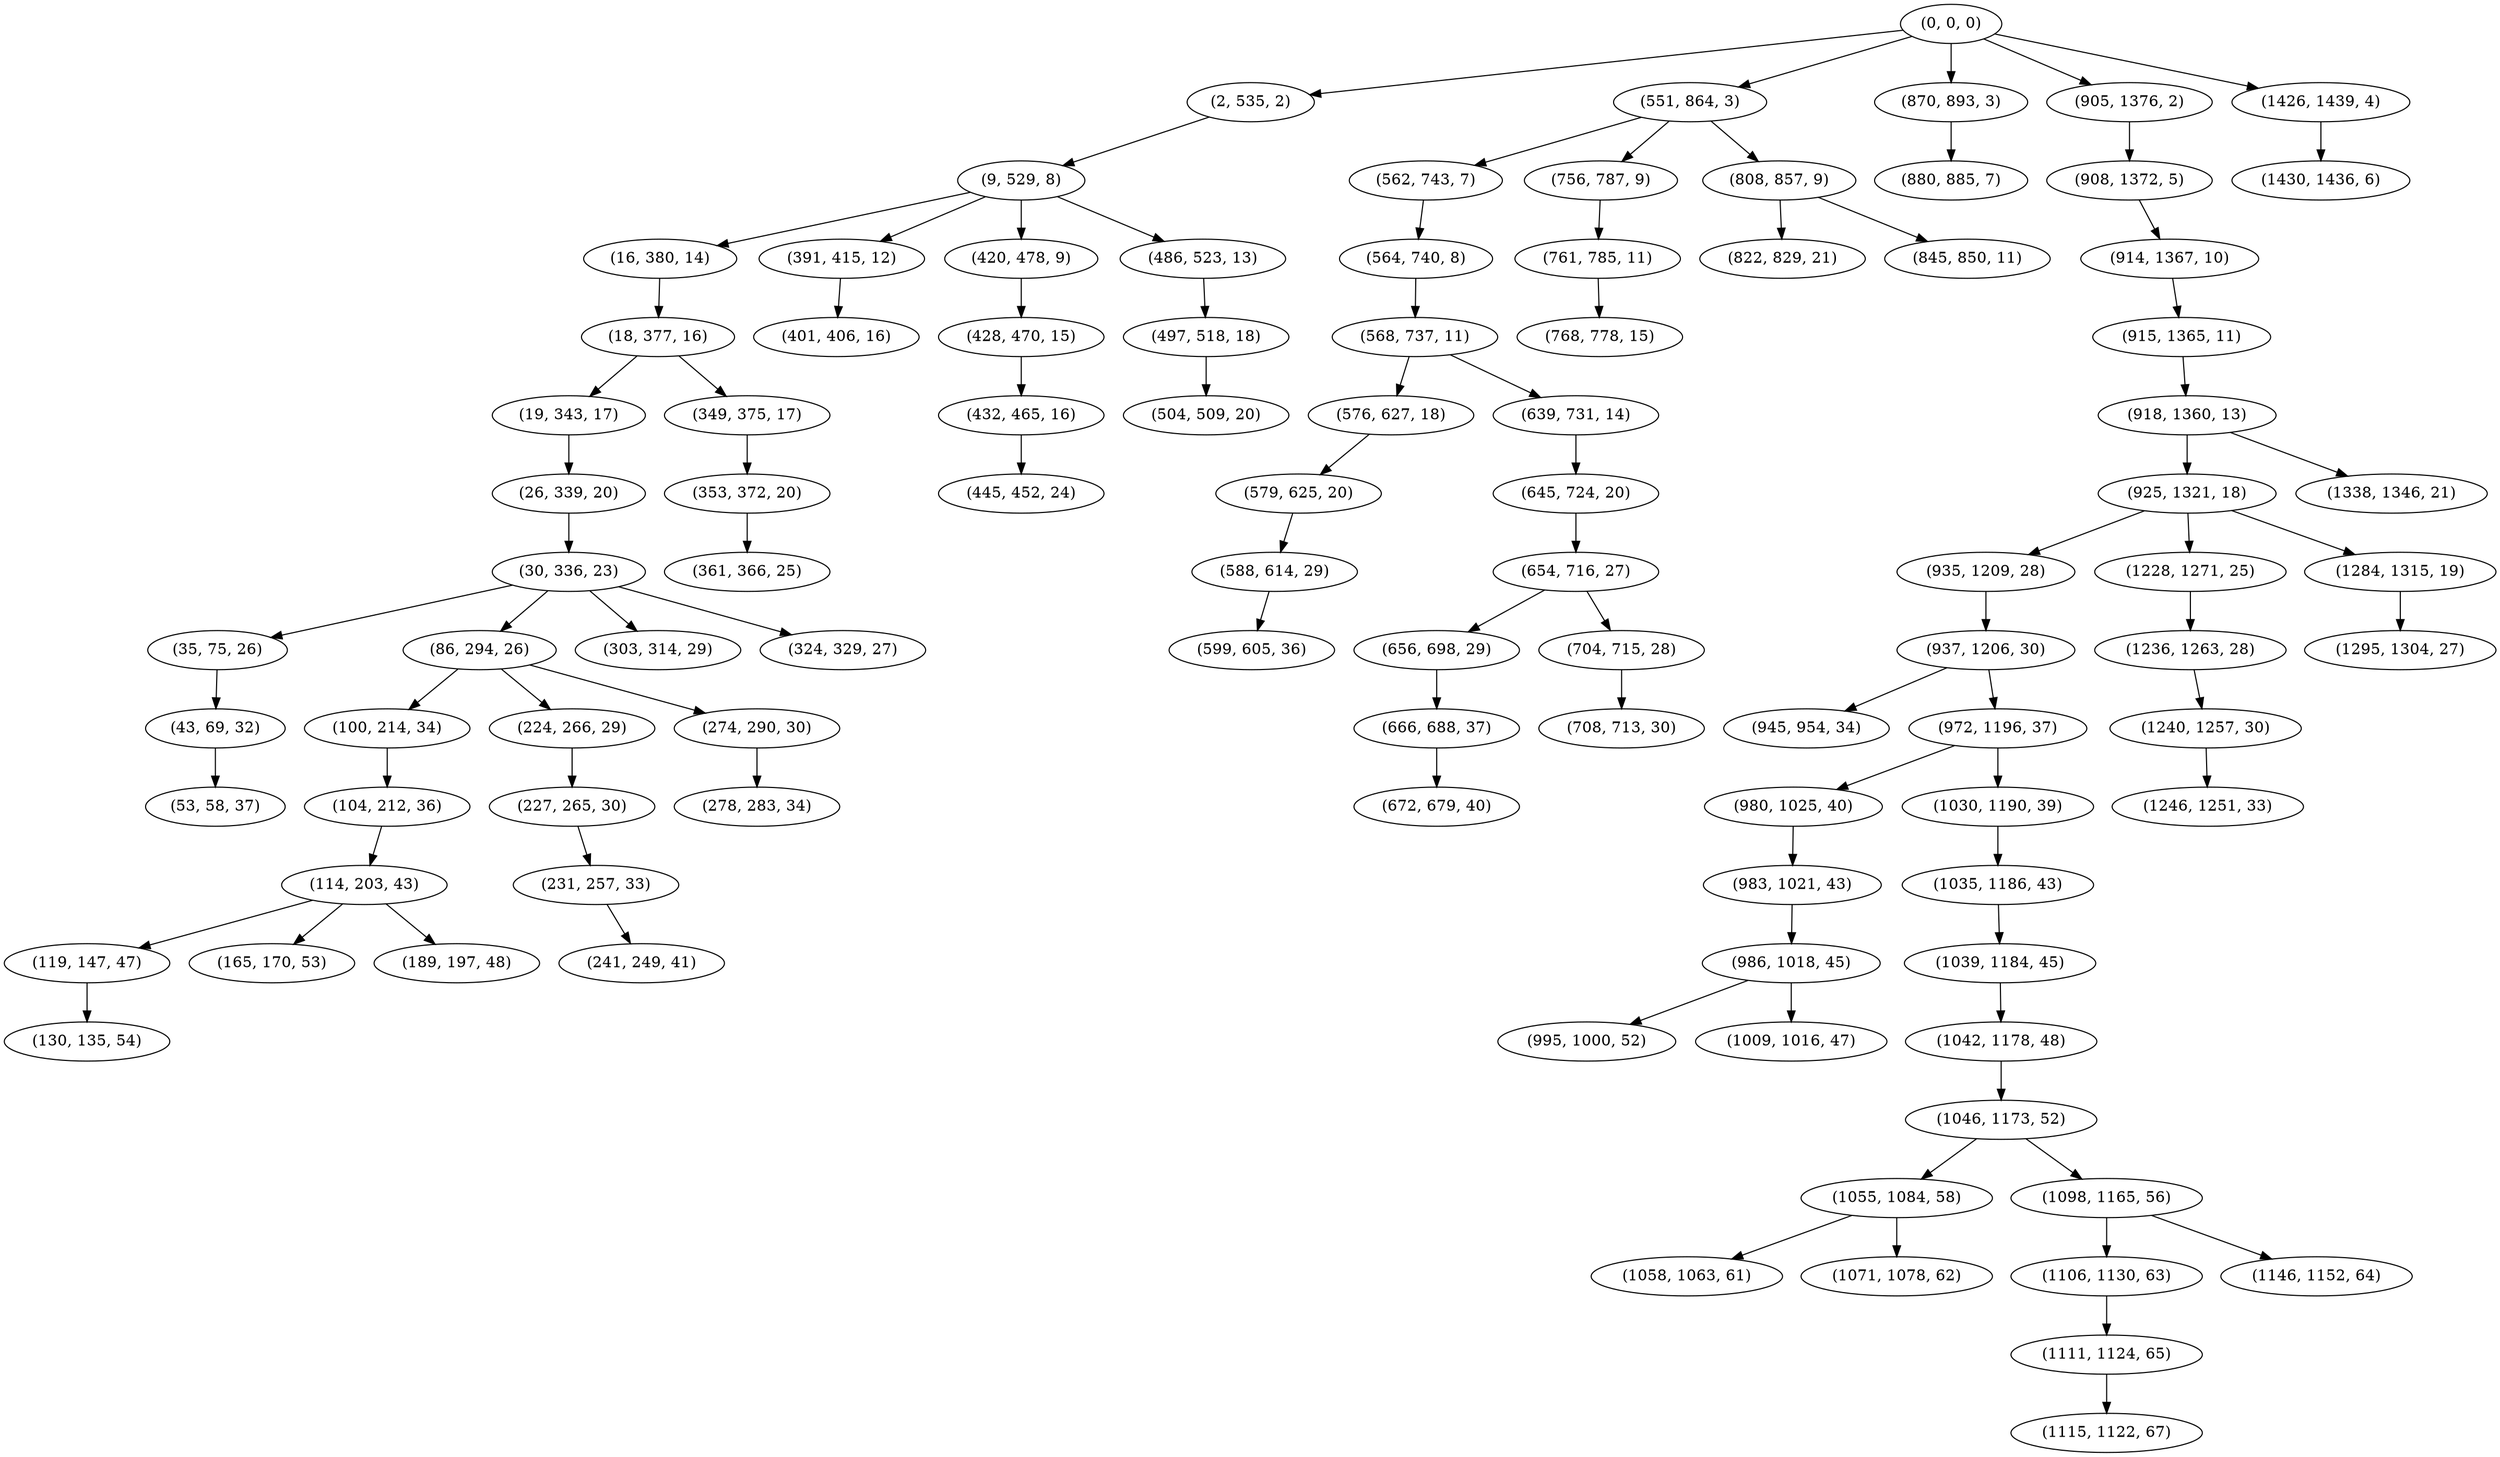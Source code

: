 digraph tree {
    "(0, 0, 0)";
    "(2, 535, 2)";
    "(9, 529, 8)";
    "(16, 380, 14)";
    "(18, 377, 16)";
    "(19, 343, 17)";
    "(26, 339, 20)";
    "(30, 336, 23)";
    "(35, 75, 26)";
    "(43, 69, 32)";
    "(53, 58, 37)";
    "(86, 294, 26)";
    "(100, 214, 34)";
    "(104, 212, 36)";
    "(114, 203, 43)";
    "(119, 147, 47)";
    "(130, 135, 54)";
    "(165, 170, 53)";
    "(189, 197, 48)";
    "(224, 266, 29)";
    "(227, 265, 30)";
    "(231, 257, 33)";
    "(241, 249, 41)";
    "(274, 290, 30)";
    "(278, 283, 34)";
    "(303, 314, 29)";
    "(324, 329, 27)";
    "(349, 375, 17)";
    "(353, 372, 20)";
    "(361, 366, 25)";
    "(391, 415, 12)";
    "(401, 406, 16)";
    "(420, 478, 9)";
    "(428, 470, 15)";
    "(432, 465, 16)";
    "(445, 452, 24)";
    "(486, 523, 13)";
    "(497, 518, 18)";
    "(504, 509, 20)";
    "(551, 864, 3)";
    "(562, 743, 7)";
    "(564, 740, 8)";
    "(568, 737, 11)";
    "(576, 627, 18)";
    "(579, 625, 20)";
    "(588, 614, 29)";
    "(599, 605, 36)";
    "(639, 731, 14)";
    "(645, 724, 20)";
    "(654, 716, 27)";
    "(656, 698, 29)";
    "(666, 688, 37)";
    "(672, 679, 40)";
    "(704, 715, 28)";
    "(708, 713, 30)";
    "(756, 787, 9)";
    "(761, 785, 11)";
    "(768, 778, 15)";
    "(808, 857, 9)";
    "(822, 829, 21)";
    "(845, 850, 11)";
    "(870, 893, 3)";
    "(880, 885, 7)";
    "(905, 1376, 2)";
    "(908, 1372, 5)";
    "(914, 1367, 10)";
    "(915, 1365, 11)";
    "(918, 1360, 13)";
    "(925, 1321, 18)";
    "(935, 1209, 28)";
    "(937, 1206, 30)";
    "(945, 954, 34)";
    "(972, 1196, 37)";
    "(980, 1025, 40)";
    "(983, 1021, 43)";
    "(986, 1018, 45)";
    "(995, 1000, 52)";
    "(1009, 1016, 47)";
    "(1030, 1190, 39)";
    "(1035, 1186, 43)";
    "(1039, 1184, 45)";
    "(1042, 1178, 48)";
    "(1046, 1173, 52)";
    "(1055, 1084, 58)";
    "(1058, 1063, 61)";
    "(1071, 1078, 62)";
    "(1098, 1165, 56)";
    "(1106, 1130, 63)";
    "(1111, 1124, 65)";
    "(1115, 1122, 67)";
    "(1146, 1152, 64)";
    "(1228, 1271, 25)";
    "(1236, 1263, 28)";
    "(1240, 1257, 30)";
    "(1246, 1251, 33)";
    "(1284, 1315, 19)";
    "(1295, 1304, 27)";
    "(1338, 1346, 21)";
    "(1426, 1439, 4)";
    "(1430, 1436, 6)";
    "(0, 0, 0)" -> "(2, 535, 2)";
    "(0, 0, 0)" -> "(551, 864, 3)";
    "(0, 0, 0)" -> "(870, 893, 3)";
    "(0, 0, 0)" -> "(905, 1376, 2)";
    "(0, 0, 0)" -> "(1426, 1439, 4)";
    "(2, 535, 2)" -> "(9, 529, 8)";
    "(9, 529, 8)" -> "(16, 380, 14)";
    "(9, 529, 8)" -> "(391, 415, 12)";
    "(9, 529, 8)" -> "(420, 478, 9)";
    "(9, 529, 8)" -> "(486, 523, 13)";
    "(16, 380, 14)" -> "(18, 377, 16)";
    "(18, 377, 16)" -> "(19, 343, 17)";
    "(18, 377, 16)" -> "(349, 375, 17)";
    "(19, 343, 17)" -> "(26, 339, 20)";
    "(26, 339, 20)" -> "(30, 336, 23)";
    "(30, 336, 23)" -> "(35, 75, 26)";
    "(30, 336, 23)" -> "(86, 294, 26)";
    "(30, 336, 23)" -> "(303, 314, 29)";
    "(30, 336, 23)" -> "(324, 329, 27)";
    "(35, 75, 26)" -> "(43, 69, 32)";
    "(43, 69, 32)" -> "(53, 58, 37)";
    "(86, 294, 26)" -> "(100, 214, 34)";
    "(86, 294, 26)" -> "(224, 266, 29)";
    "(86, 294, 26)" -> "(274, 290, 30)";
    "(100, 214, 34)" -> "(104, 212, 36)";
    "(104, 212, 36)" -> "(114, 203, 43)";
    "(114, 203, 43)" -> "(119, 147, 47)";
    "(114, 203, 43)" -> "(165, 170, 53)";
    "(114, 203, 43)" -> "(189, 197, 48)";
    "(119, 147, 47)" -> "(130, 135, 54)";
    "(224, 266, 29)" -> "(227, 265, 30)";
    "(227, 265, 30)" -> "(231, 257, 33)";
    "(231, 257, 33)" -> "(241, 249, 41)";
    "(274, 290, 30)" -> "(278, 283, 34)";
    "(349, 375, 17)" -> "(353, 372, 20)";
    "(353, 372, 20)" -> "(361, 366, 25)";
    "(391, 415, 12)" -> "(401, 406, 16)";
    "(420, 478, 9)" -> "(428, 470, 15)";
    "(428, 470, 15)" -> "(432, 465, 16)";
    "(432, 465, 16)" -> "(445, 452, 24)";
    "(486, 523, 13)" -> "(497, 518, 18)";
    "(497, 518, 18)" -> "(504, 509, 20)";
    "(551, 864, 3)" -> "(562, 743, 7)";
    "(551, 864, 3)" -> "(756, 787, 9)";
    "(551, 864, 3)" -> "(808, 857, 9)";
    "(562, 743, 7)" -> "(564, 740, 8)";
    "(564, 740, 8)" -> "(568, 737, 11)";
    "(568, 737, 11)" -> "(576, 627, 18)";
    "(568, 737, 11)" -> "(639, 731, 14)";
    "(576, 627, 18)" -> "(579, 625, 20)";
    "(579, 625, 20)" -> "(588, 614, 29)";
    "(588, 614, 29)" -> "(599, 605, 36)";
    "(639, 731, 14)" -> "(645, 724, 20)";
    "(645, 724, 20)" -> "(654, 716, 27)";
    "(654, 716, 27)" -> "(656, 698, 29)";
    "(654, 716, 27)" -> "(704, 715, 28)";
    "(656, 698, 29)" -> "(666, 688, 37)";
    "(666, 688, 37)" -> "(672, 679, 40)";
    "(704, 715, 28)" -> "(708, 713, 30)";
    "(756, 787, 9)" -> "(761, 785, 11)";
    "(761, 785, 11)" -> "(768, 778, 15)";
    "(808, 857, 9)" -> "(822, 829, 21)";
    "(808, 857, 9)" -> "(845, 850, 11)";
    "(870, 893, 3)" -> "(880, 885, 7)";
    "(905, 1376, 2)" -> "(908, 1372, 5)";
    "(908, 1372, 5)" -> "(914, 1367, 10)";
    "(914, 1367, 10)" -> "(915, 1365, 11)";
    "(915, 1365, 11)" -> "(918, 1360, 13)";
    "(918, 1360, 13)" -> "(925, 1321, 18)";
    "(918, 1360, 13)" -> "(1338, 1346, 21)";
    "(925, 1321, 18)" -> "(935, 1209, 28)";
    "(925, 1321, 18)" -> "(1228, 1271, 25)";
    "(925, 1321, 18)" -> "(1284, 1315, 19)";
    "(935, 1209, 28)" -> "(937, 1206, 30)";
    "(937, 1206, 30)" -> "(945, 954, 34)";
    "(937, 1206, 30)" -> "(972, 1196, 37)";
    "(972, 1196, 37)" -> "(980, 1025, 40)";
    "(972, 1196, 37)" -> "(1030, 1190, 39)";
    "(980, 1025, 40)" -> "(983, 1021, 43)";
    "(983, 1021, 43)" -> "(986, 1018, 45)";
    "(986, 1018, 45)" -> "(995, 1000, 52)";
    "(986, 1018, 45)" -> "(1009, 1016, 47)";
    "(1030, 1190, 39)" -> "(1035, 1186, 43)";
    "(1035, 1186, 43)" -> "(1039, 1184, 45)";
    "(1039, 1184, 45)" -> "(1042, 1178, 48)";
    "(1042, 1178, 48)" -> "(1046, 1173, 52)";
    "(1046, 1173, 52)" -> "(1055, 1084, 58)";
    "(1046, 1173, 52)" -> "(1098, 1165, 56)";
    "(1055, 1084, 58)" -> "(1058, 1063, 61)";
    "(1055, 1084, 58)" -> "(1071, 1078, 62)";
    "(1098, 1165, 56)" -> "(1106, 1130, 63)";
    "(1098, 1165, 56)" -> "(1146, 1152, 64)";
    "(1106, 1130, 63)" -> "(1111, 1124, 65)";
    "(1111, 1124, 65)" -> "(1115, 1122, 67)";
    "(1228, 1271, 25)" -> "(1236, 1263, 28)";
    "(1236, 1263, 28)" -> "(1240, 1257, 30)";
    "(1240, 1257, 30)" -> "(1246, 1251, 33)";
    "(1284, 1315, 19)" -> "(1295, 1304, 27)";
    "(1426, 1439, 4)" -> "(1430, 1436, 6)";
}
